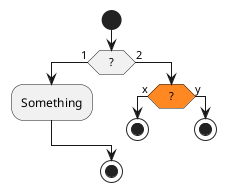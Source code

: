 {
  "sha1": "53kfeuxfhxt6m352pcpql7ccg9xh621",
  "insertion": {
    "when": "2024-05-30T20:48:20.642Z",
    "user": "plantuml@gmail.com"
  }
}
@startuml
start
if (?) then (1)
    :Something;
else (2)
	[[http://plantuml.com/sequence]]#ff8822:if (?) then (x)
        stop
    else (y)
        stop
    endif
endif
stop
@enduml
